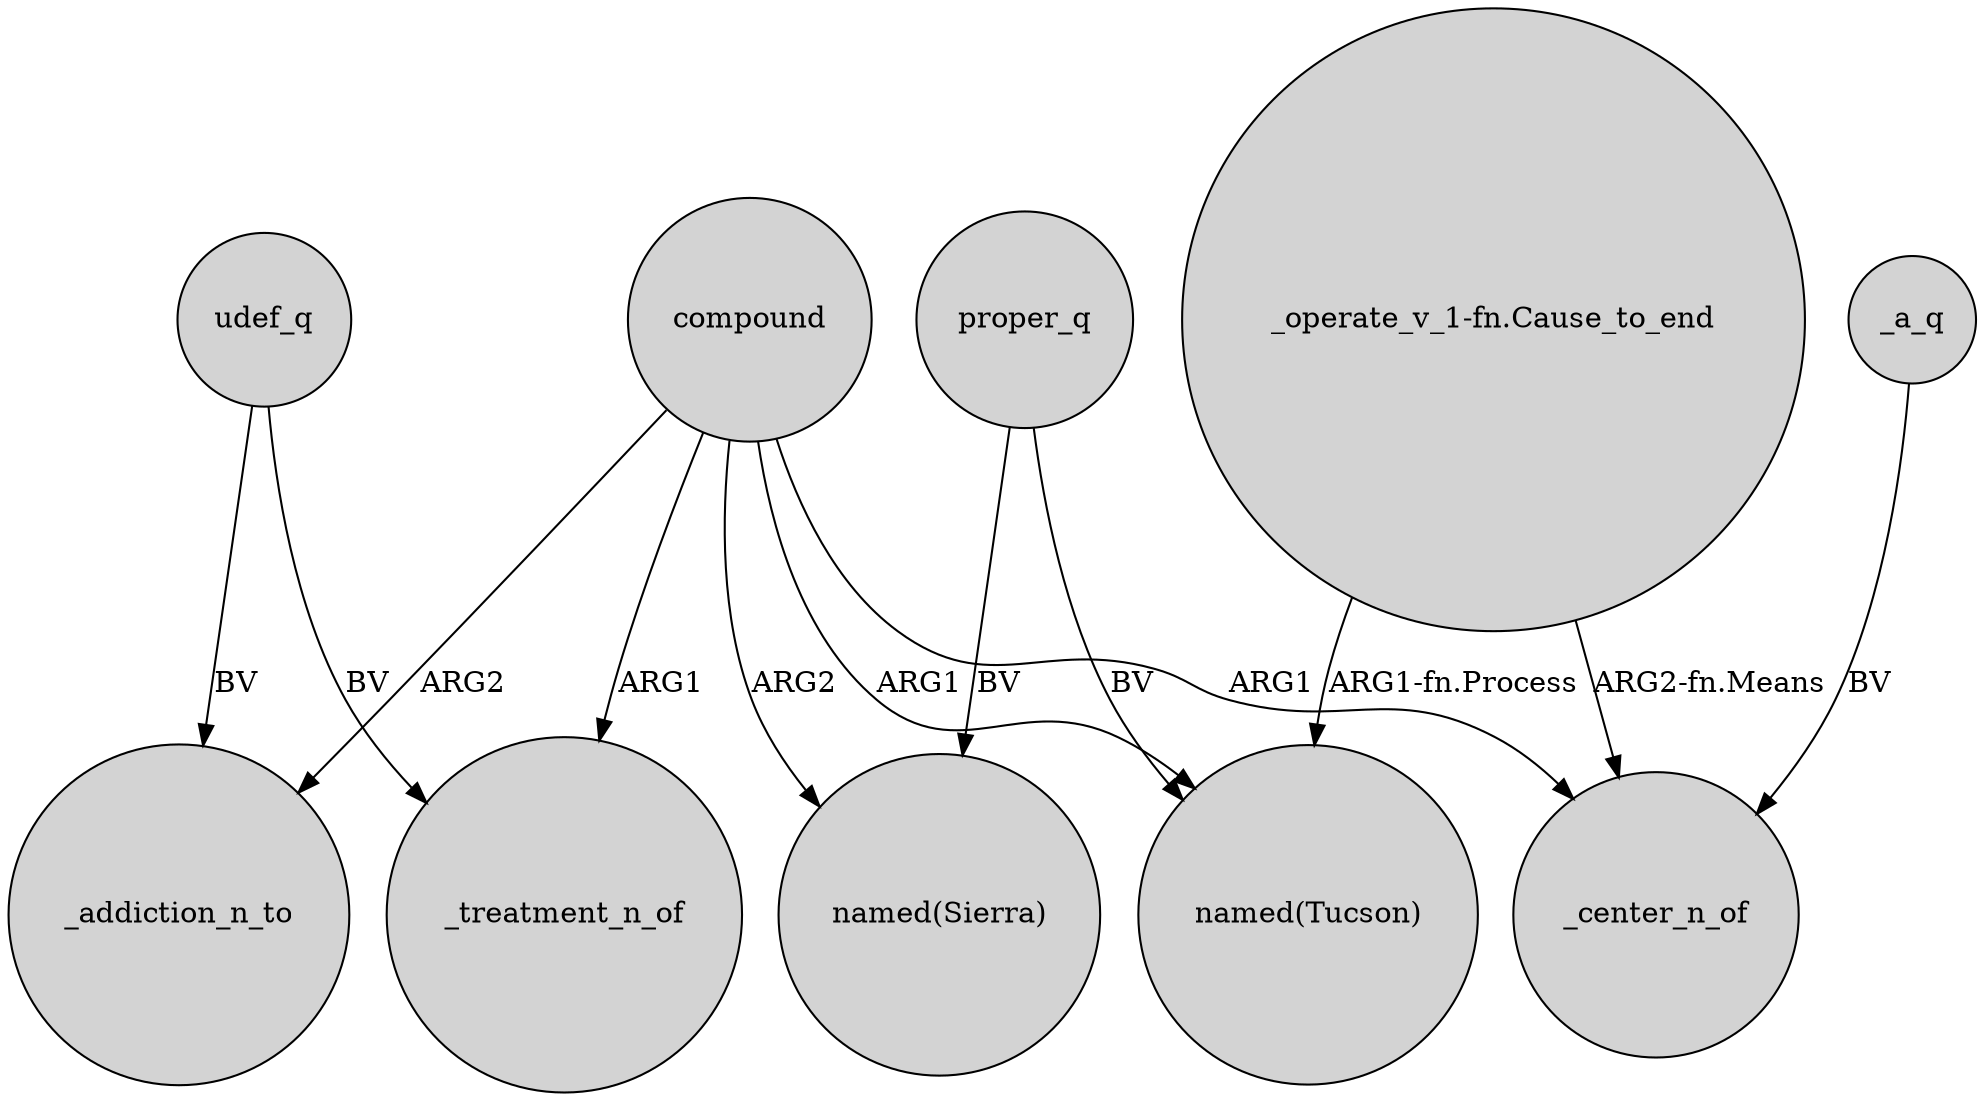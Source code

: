 digraph {
	node [shape=circle style=filled]
	compound -> _addiction_n_to [label=ARG2]
	compound -> "named(Tucson)" [label=ARG1]
	udef_q -> _treatment_n_of [label=BV]
	"_operate_v_1-fn.Cause_to_end" -> "named(Tucson)" [label="ARG1-fn.Process"]
	udef_q -> _addiction_n_to [label=BV]
	compound -> "named(Sierra)" [label=ARG2]
	"_operate_v_1-fn.Cause_to_end" -> _center_n_of [label="ARG2-fn.Means"]
	proper_q -> "named(Tucson)" [label=BV]
	proper_q -> "named(Sierra)" [label=BV]
	_a_q -> _center_n_of [label=BV]
	compound -> _center_n_of [label=ARG1]
	compound -> _treatment_n_of [label=ARG1]
}
